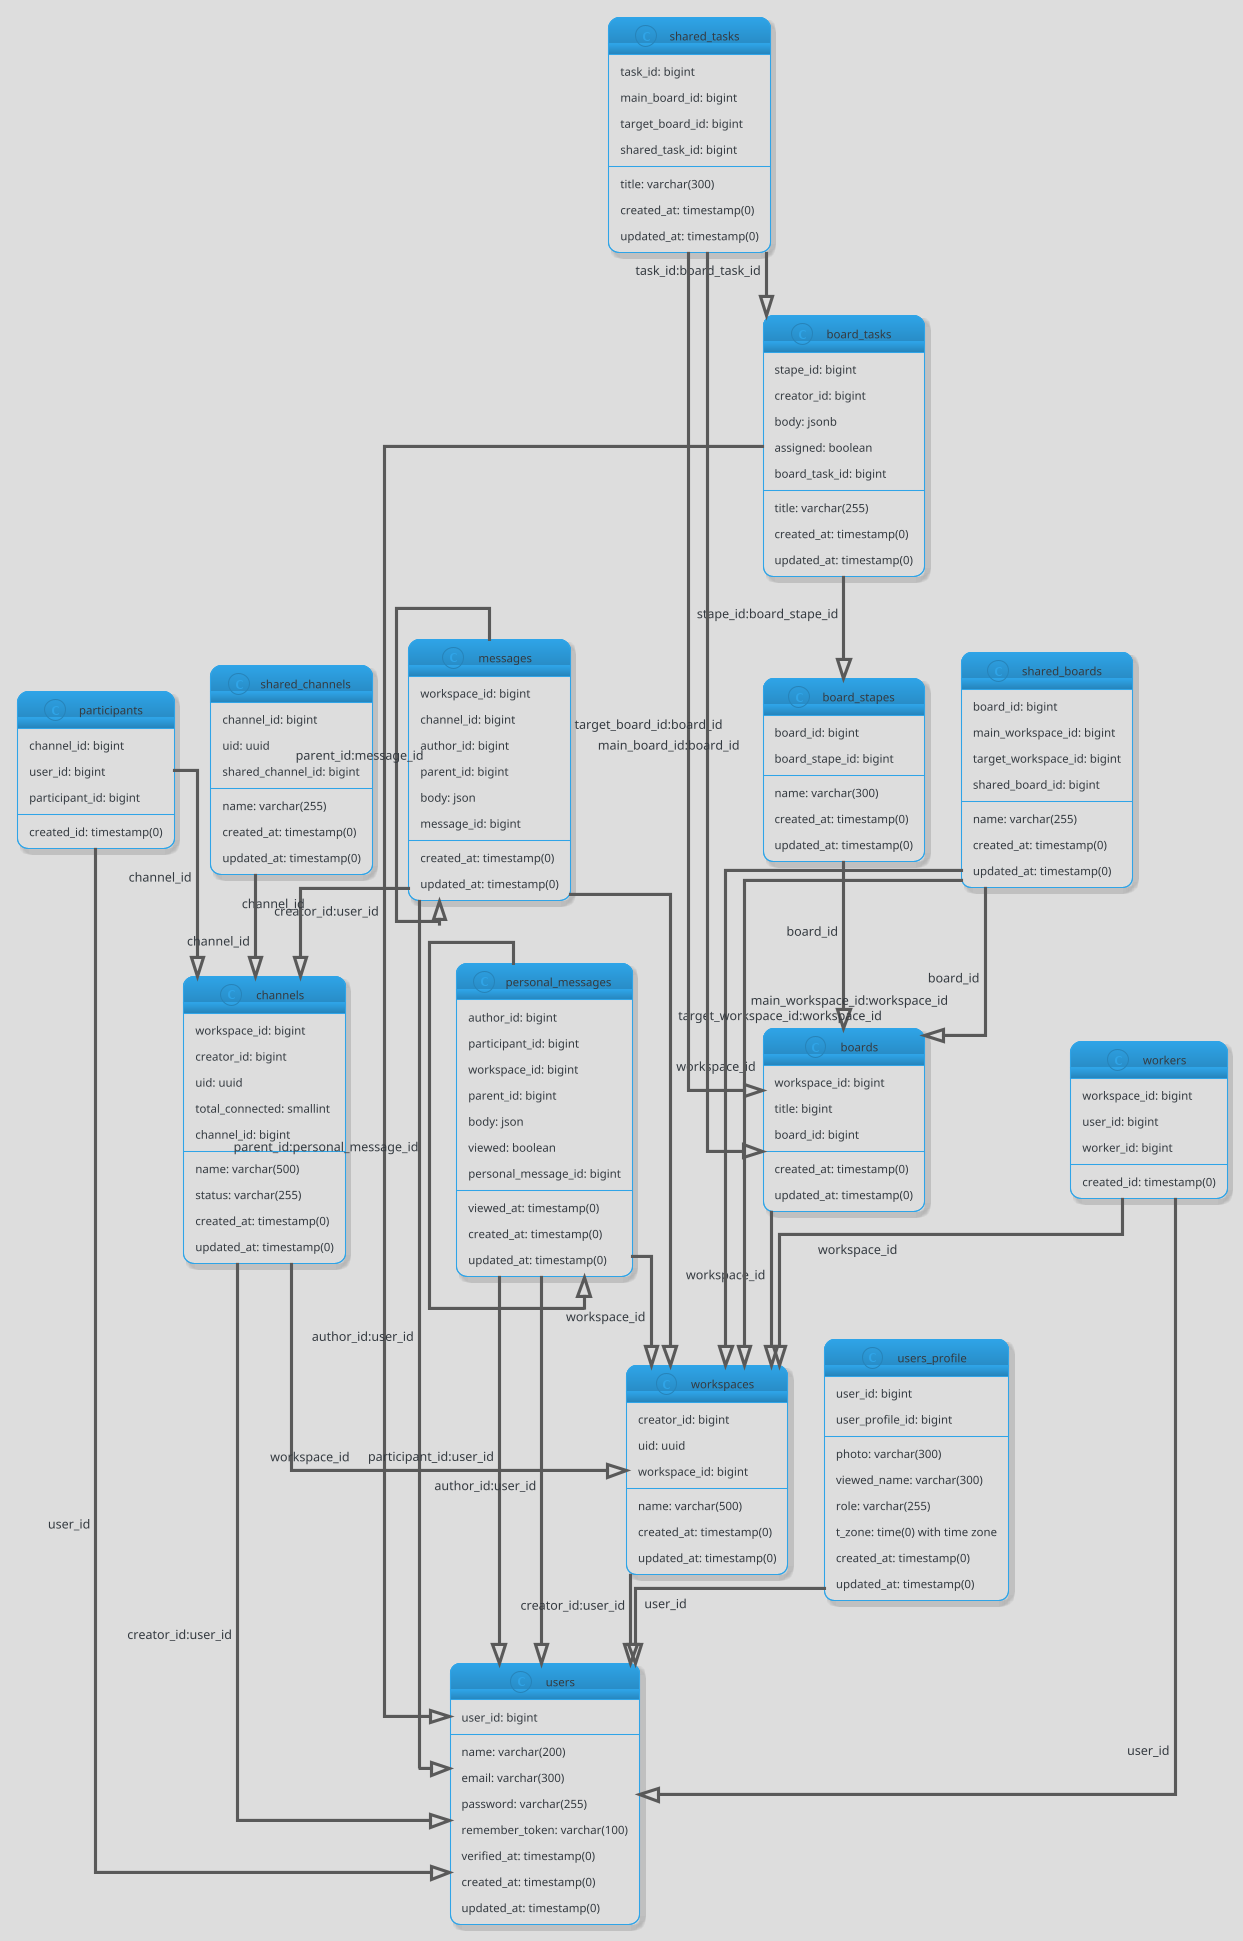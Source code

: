 @startuml

/'plain, black-knight, bluegray, cerulean, cerulean-outline, cyborg'/
!theme cerulean-outline
top to bottom direction
skinparam linetype ortho
skinparam BackgroundColor DDDDDD
skinparam shadowing true
skinparam RoundCorner 20
skinparam ArrowColor 454645
skinparam FontColor 454645
skinparam SequenceLifeLineBorderColor 454645
skinparam SequenceGroupHeaderFontColor 454645
skinparam SequenceGroupFontColor 454645
skinparam SequenceGroupBorderColor 454645
skinparam SequenceGroupBorderThickness 1

class board_stapes {
   board_id: bigint
   name: varchar(300)
   created_at: timestamp(0)
   updated_at: timestamp(0)
   board_stape_id: bigint
}
class board_tasks {
   stape_id: bigint
   creator_id: bigint
   title: varchar(255)
   body: jsonb
   assigned: boolean
   created_at: timestamp(0)
   updated_at: timestamp(0)
   board_task_id: bigint
}
class boards {
   workspace_id: bigint
   title: bigint
   created_at: timestamp(0)
   updated_at: timestamp(0)
   board_id: bigint
}
class channels {
   workspace_id: bigint
   creator_id: bigint
   uid: uuid
   name: varchar(500)
   status: varchar(255)
   total_connected: smallint
   created_at: timestamp(0)
   updated_at: timestamp(0)
   channel_id: bigint
}
class messages {
   workspace_id: bigint
   channel_id: bigint
   author_id: bigint
   parent_id: bigint
   body: json
   created_at: timestamp(0)
   updated_at: timestamp(0)
   message_id: bigint
}
class participants {
   channel_id: bigint
   user_id: bigint
   created_id: timestamp(0)
   participant_id: bigint
}
class personal_messages {
   author_id: bigint
   participant_id: bigint
   workspace_id: bigint
   parent_id: bigint
   body: json
   viewed: boolean
   viewed_at: timestamp(0)
   created_at: timestamp(0)
   updated_at: timestamp(0)
   personal_message_id: bigint
}
class shared_boards {
   board_id: bigint
   main_workspace_id: bigint
   target_workspace_id: bigint
   name: varchar(255)
   created_at: timestamp(0)
   updated_at: timestamp(0)
   shared_board_id: bigint
}
class shared_channels {
   channel_id: bigint
   uid: uuid
   name: varchar(255)
   created_at: timestamp(0)
   updated_at: timestamp(0)
   shared_channel_id: bigint
}
class shared_tasks {
   task_id: bigint
   main_board_id: bigint
   target_board_id: bigint
   title: varchar(300)
   created_at: timestamp(0)
   updated_at: timestamp(0)
   shared_task_id: bigint
}
class users {
   name: varchar(200)
   email: varchar(300)
   password: varchar(255)
   remember_token: varchar(100)
   verified_at: timestamp(0)
   created_at: timestamp(0)
   updated_at: timestamp(0)
   user_id: bigint
}
class users_profile {
   user_id: bigint
   photo: varchar(300)
   viewed_name: varchar(300)
   role: varchar(255)
   t_zone: time(0) with time zone
   created_at: timestamp(0)
   updated_at: timestamp(0)
   user_profile_id: bigint
}
class workers {
   workspace_id: bigint
   user_id: bigint
   created_id: timestamp(0)
   worker_id: bigint
}
class workspaces {
   creator_id: bigint
   uid: uuid
   name: varchar(500)
   created_at: timestamp(0)
   updated_at: timestamp(0)
   workspace_id: bigint
}

board_stapes       -[#595959,plain]-^  boards            : "board_id"
board_tasks        -[#595959,plain]-^  board_stapes      : "stape_id:board_stape_id"
board_tasks        -[#595959,plain]-^  users             : "creator_id:user_id"
boards             -[#595959,plain]-^  workspaces        : "workspace_id"
channels           -[#595959,plain]-^  users             : "creator_id:user_id"
channels           -[#595959,plain]-^  workspaces        : "workspace_id"
messages           -[#595959,plain]-^  channels          : "channel_id"
messages           -[#595959,plain]-^  messages          : "parent_id:message_id"
messages           -[#595959,plain]-^  users             : "author_id:user_id"
messages           -[#595959,plain]-^  workspaces        : "workspace_id"
participants       -[#595959,plain]-^  channels          : "channel_id"
participants       -[#595959,plain]-^  users             : "user_id"
personal_messages  -[#595959,plain]-^  personal_messages : "parent_id:personal_message_id"
personal_messages  -[#595959,plain]-^  users             : "participant_id:user_id"
personal_messages  -[#595959,plain]-^  users             : "author_id:user_id"
personal_messages  -[#595959,plain]-^  workspaces        : "workspace_id"
shared_boards      -[#595959,plain]-^  boards            : "board_id"
shared_boards      -[#595959,plain]-^  workspaces        : "target_workspace_id:workspace_id"
shared_boards      -[#595959,plain]-^  workspaces        : "main_workspace_id:workspace_id"
shared_channels    -[#595959,plain]-^  channels          : "channel_id"
shared_tasks       -[#595959,plain]-^  board_tasks       : "task_id:board_task_id"
shared_tasks       -[#595959,plain]-^  boards            : "target_board_id:board_id"
shared_tasks       -[#595959,plain]-^  boards            : "main_board_id:board_id"
users_profile      -[#595959,plain]-^  users             : "user_id"
workers            -[#595959,plain]-^  users             : "user_id"
workers            -[#595959,plain]-^  workspaces        : "workspace_id"
workspaces         -[#595959,plain]-^  users             : "creator_id:user_id"
@enduml
